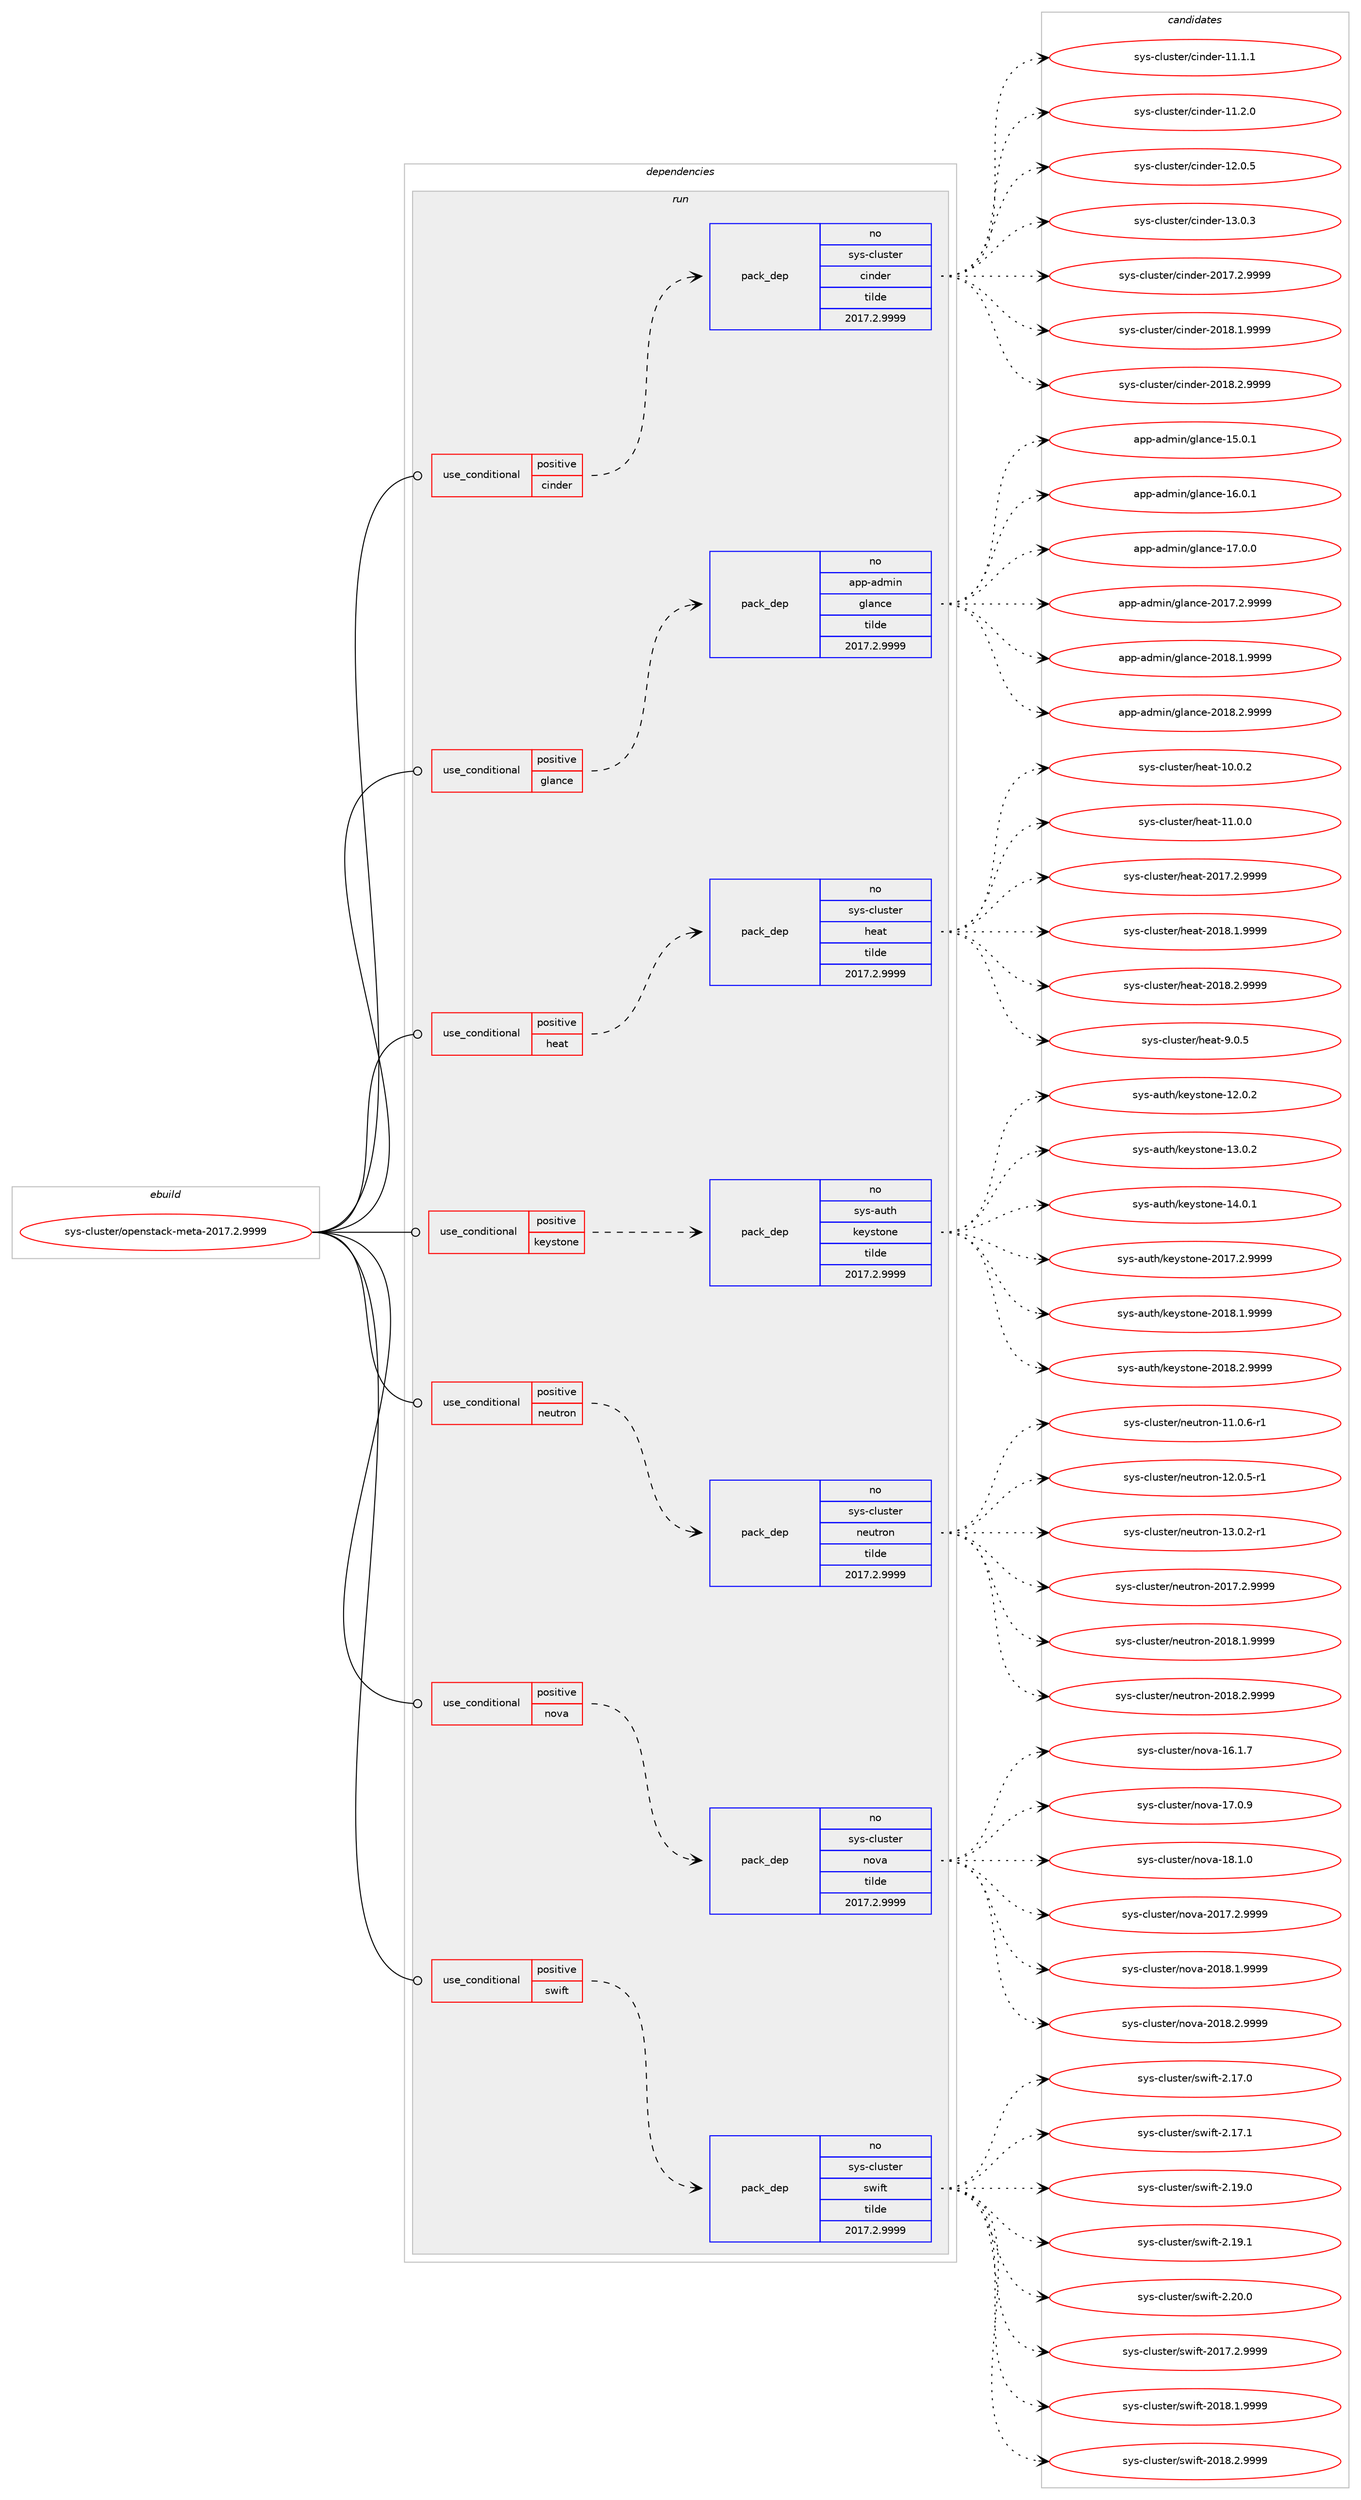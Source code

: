 digraph prolog {

# *************
# Graph options
# *************

newrank=true;
concentrate=true;
compound=true;
graph [rankdir=LR,fontname=Helvetica,fontsize=10,ranksep=1.5];#, ranksep=2.5, nodesep=0.2];
edge  [arrowhead=vee];
node  [fontname=Helvetica,fontsize=10];

# **********
# The ebuild
# **********

subgraph cluster_leftcol {
color=gray;
rank=same;
label=<<i>ebuild</i>>;
id [label="sys-cluster/openstack-meta-2017.2.9999", color=red, width=4, href="../sys-cluster/openstack-meta-2017.2.9999.svg"];
}

# ****************
# The dependencies
# ****************

subgraph cluster_midcol {
color=gray;
label=<<i>dependencies</i>>;
subgraph cluster_compile {
fillcolor="#eeeeee";
style=filled;
label=<<i>compile</i>>;
}
subgraph cluster_compileandrun {
fillcolor="#eeeeee";
style=filled;
label=<<i>compile and run</i>>;
}
subgraph cluster_run {
fillcolor="#eeeeee";
style=filled;
label=<<i>run</i>>;
subgraph cond459135 {
dependency1725586 [label=<<TABLE BORDER="0" CELLBORDER="1" CELLSPACING="0" CELLPADDING="4"><TR><TD ROWSPAN="3" CELLPADDING="10">use_conditional</TD></TR><TR><TD>positive</TD></TR><TR><TD>cinder</TD></TR></TABLE>>, shape=none, color=red];
subgraph pack1238183 {
dependency1725587 [label=<<TABLE BORDER="0" CELLBORDER="1" CELLSPACING="0" CELLPADDING="4" WIDTH="220"><TR><TD ROWSPAN="6" CELLPADDING="30">pack_dep</TD></TR><TR><TD WIDTH="110">no</TD></TR><TR><TD>sys-cluster</TD></TR><TR><TD>cinder</TD></TR><TR><TD>tilde</TD></TR><TR><TD>2017.2.9999</TD></TR></TABLE>>, shape=none, color=blue];
}
dependency1725586:e -> dependency1725587:w [weight=20,style="dashed",arrowhead="vee"];
}
id:e -> dependency1725586:w [weight=20,style="solid",arrowhead="odot"];
subgraph cond459136 {
dependency1725588 [label=<<TABLE BORDER="0" CELLBORDER="1" CELLSPACING="0" CELLPADDING="4"><TR><TD ROWSPAN="3" CELLPADDING="10">use_conditional</TD></TR><TR><TD>positive</TD></TR><TR><TD>glance</TD></TR></TABLE>>, shape=none, color=red];
subgraph pack1238184 {
dependency1725589 [label=<<TABLE BORDER="0" CELLBORDER="1" CELLSPACING="0" CELLPADDING="4" WIDTH="220"><TR><TD ROWSPAN="6" CELLPADDING="30">pack_dep</TD></TR><TR><TD WIDTH="110">no</TD></TR><TR><TD>app-admin</TD></TR><TR><TD>glance</TD></TR><TR><TD>tilde</TD></TR><TR><TD>2017.2.9999</TD></TR></TABLE>>, shape=none, color=blue];
}
dependency1725588:e -> dependency1725589:w [weight=20,style="dashed",arrowhead="vee"];
}
id:e -> dependency1725588:w [weight=20,style="solid",arrowhead="odot"];
subgraph cond459137 {
dependency1725590 [label=<<TABLE BORDER="0" CELLBORDER="1" CELLSPACING="0" CELLPADDING="4"><TR><TD ROWSPAN="3" CELLPADDING="10">use_conditional</TD></TR><TR><TD>positive</TD></TR><TR><TD>heat</TD></TR></TABLE>>, shape=none, color=red];
subgraph pack1238185 {
dependency1725591 [label=<<TABLE BORDER="0" CELLBORDER="1" CELLSPACING="0" CELLPADDING="4" WIDTH="220"><TR><TD ROWSPAN="6" CELLPADDING="30">pack_dep</TD></TR><TR><TD WIDTH="110">no</TD></TR><TR><TD>sys-cluster</TD></TR><TR><TD>heat</TD></TR><TR><TD>tilde</TD></TR><TR><TD>2017.2.9999</TD></TR></TABLE>>, shape=none, color=blue];
}
dependency1725590:e -> dependency1725591:w [weight=20,style="dashed",arrowhead="vee"];
}
id:e -> dependency1725590:w [weight=20,style="solid",arrowhead="odot"];
subgraph cond459138 {
dependency1725592 [label=<<TABLE BORDER="0" CELLBORDER="1" CELLSPACING="0" CELLPADDING="4"><TR><TD ROWSPAN="3" CELLPADDING="10">use_conditional</TD></TR><TR><TD>positive</TD></TR><TR><TD>keystone</TD></TR></TABLE>>, shape=none, color=red];
subgraph pack1238186 {
dependency1725593 [label=<<TABLE BORDER="0" CELLBORDER="1" CELLSPACING="0" CELLPADDING="4" WIDTH="220"><TR><TD ROWSPAN="6" CELLPADDING="30">pack_dep</TD></TR><TR><TD WIDTH="110">no</TD></TR><TR><TD>sys-auth</TD></TR><TR><TD>keystone</TD></TR><TR><TD>tilde</TD></TR><TR><TD>2017.2.9999</TD></TR></TABLE>>, shape=none, color=blue];
}
dependency1725592:e -> dependency1725593:w [weight=20,style="dashed",arrowhead="vee"];
}
id:e -> dependency1725592:w [weight=20,style="solid",arrowhead="odot"];
subgraph cond459139 {
dependency1725594 [label=<<TABLE BORDER="0" CELLBORDER="1" CELLSPACING="0" CELLPADDING="4"><TR><TD ROWSPAN="3" CELLPADDING="10">use_conditional</TD></TR><TR><TD>positive</TD></TR><TR><TD>neutron</TD></TR></TABLE>>, shape=none, color=red];
subgraph pack1238187 {
dependency1725595 [label=<<TABLE BORDER="0" CELLBORDER="1" CELLSPACING="0" CELLPADDING="4" WIDTH="220"><TR><TD ROWSPAN="6" CELLPADDING="30">pack_dep</TD></TR><TR><TD WIDTH="110">no</TD></TR><TR><TD>sys-cluster</TD></TR><TR><TD>neutron</TD></TR><TR><TD>tilde</TD></TR><TR><TD>2017.2.9999</TD></TR></TABLE>>, shape=none, color=blue];
}
dependency1725594:e -> dependency1725595:w [weight=20,style="dashed",arrowhead="vee"];
}
id:e -> dependency1725594:w [weight=20,style="solid",arrowhead="odot"];
subgraph cond459140 {
dependency1725596 [label=<<TABLE BORDER="0" CELLBORDER="1" CELLSPACING="0" CELLPADDING="4"><TR><TD ROWSPAN="3" CELLPADDING="10">use_conditional</TD></TR><TR><TD>positive</TD></TR><TR><TD>nova</TD></TR></TABLE>>, shape=none, color=red];
subgraph pack1238188 {
dependency1725597 [label=<<TABLE BORDER="0" CELLBORDER="1" CELLSPACING="0" CELLPADDING="4" WIDTH="220"><TR><TD ROWSPAN="6" CELLPADDING="30">pack_dep</TD></TR><TR><TD WIDTH="110">no</TD></TR><TR><TD>sys-cluster</TD></TR><TR><TD>nova</TD></TR><TR><TD>tilde</TD></TR><TR><TD>2017.2.9999</TD></TR></TABLE>>, shape=none, color=blue];
}
dependency1725596:e -> dependency1725597:w [weight=20,style="dashed",arrowhead="vee"];
}
id:e -> dependency1725596:w [weight=20,style="solid",arrowhead="odot"];
subgraph cond459141 {
dependency1725598 [label=<<TABLE BORDER="0" CELLBORDER="1" CELLSPACING="0" CELLPADDING="4"><TR><TD ROWSPAN="3" CELLPADDING="10">use_conditional</TD></TR><TR><TD>positive</TD></TR><TR><TD>swift</TD></TR></TABLE>>, shape=none, color=red];
subgraph pack1238189 {
dependency1725599 [label=<<TABLE BORDER="0" CELLBORDER="1" CELLSPACING="0" CELLPADDING="4" WIDTH="220"><TR><TD ROWSPAN="6" CELLPADDING="30">pack_dep</TD></TR><TR><TD WIDTH="110">no</TD></TR><TR><TD>sys-cluster</TD></TR><TR><TD>swift</TD></TR><TR><TD>tilde</TD></TR><TR><TD>2017.2.9999</TD></TR></TABLE>>, shape=none, color=blue];
}
dependency1725598:e -> dependency1725599:w [weight=20,style="dashed",arrowhead="vee"];
}
id:e -> dependency1725598:w [weight=20,style="solid",arrowhead="odot"];
}
}

# **************
# The candidates
# **************

subgraph cluster_choices {
rank=same;
color=gray;
label=<<i>candidates</i>>;

subgraph choice1238183 {
color=black;
nodesep=1;
choice1151211154599108117115116101114479910511010010111445494946494649 [label="sys-cluster/cinder-11.1.1", color=red, width=4,href="../sys-cluster/cinder-11.1.1.svg"];
choice1151211154599108117115116101114479910511010010111445494946504648 [label="sys-cluster/cinder-11.2.0", color=red, width=4,href="../sys-cluster/cinder-11.2.0.svg"];
choice1151211154599108117115116101114479910511010010111445495046484653 [label="sys-cluster/cinder-12.0.5", color=red, width=4,href="../sys-cluster/cinder-12.0.5.svg"];
choice1151211154599108117115116101114479910511010010111445495146484651 [label="sys-cluster/cinder-13.0.3", color=red, width=4,href="../sys-cluster/cinder-13.0.3.svg"];
choice11512111545991081171151161011144799105110100101114455048495546504657575757 [label="sys-cluster/cinder-2017.2.9999", color=red, width=4,href="../sys-cluster/cinder-2017.2.9999.svg"];
choice11512111545991081171151161011144799105110100101114455048495646494657575757 [label="sys-cluster/cinder-2018.1.9999", color=red, width=4,href="../sys-cluster/cinder-2018.1.9999.svg"];
choice11512111545991081171151161011144799105110100101114455048495646504657575757 [label="sys-cluster/cinder-2018.2.9999", color=red, width=4,href="../sys-cluster/cinder-2018.2.9999.svg"];
dependency1725587:e -> choice1151211154599108117115116101114479910511010010111445494946494649:w [style=dotted,weight="100"];
dependency1725587:e -> choice1151211154599108117115116101114479910511010010111445494946504648:w [style=dotted,weight="100"];
dependency1725587:e -> choice1151211154599108117115116101114479910511010010111445495046484653:w [style=dotted,weight="100"];
dependency1725587:e -> choice1151211154599108117115116101114479910511010010111445495146484651:w [style=dotted,weight="100"];
dependency1725587:e -> choice11512111545991081171151161011144799105110100101114455048495546504657575757:w [style=dotted,weight="100"];
dependency1725587:e -> choice11512111545991081171151161011144799105110100101114455048495646494657575757:w [style=dotted,weight="100"];
dependency1725587:e -> choice11512111545991081171151161011144799105110100101114455048495646504657575757:w [style=dotted,weight="100"];
}
subgraph choice1238184 {
color=black;
nodesep=1;
choice97112112459710010910511047103108971109910145495346484649 [label="app-admin/glance-15.0.1", color=red, width=4,href="../app-admin/glance-15.0.1.svg"];
choice97112112459710010910511047103108971109910145495446484649 [label="app-admin/glance-16.0.1", color=red, width=4,href="../app-admin/glance-16.0.1.svg"];
choice97112112459710010910511047103108971109910145495546484648 [label="app-admin/glance-17.0.0", color=red, width=4,href="../app-admin/glance-17.0.0.svg"];
choice971121124597100109105110471031089711099101455048495546504657575757 [label="app-admin/glance-2017.2.9999", color=red, width=4,href="../app-admin/glance-2017.2.9999.svg"];
choice971121124597100109105110471031089711099101455048495646494657575757 [label="app-admin/glance-2018.1.9999", color=red, width=4,href="../app-admin/glance-2018.1.9999.svg"];
choice971121124597100109105110471031089711099101455048495646504657575757 [label="app-admin/glance-2018.2.9999", color=red, width=4,href="../app-admin/glance-2018.2.9999.svg"];
dependency1725589:e -> choice97112112459710010910511047103108971109910145495346484649:w [style=dotted,weight="100"];
dependency1725589:e -> choice97112112459710010910511047103108971109910145495446484649:w [style=dotted,weight="100"];
dependency1725589:e -> choice97112112459710010910511047103108971109910145495546484648:w [style=dotted,weight="100"];
dependency1725589:e -> choice971121124597100109105110471031089711099101455048495546504657575757:w [style=dotted,weight="100"];
dependency1725589:e -> choice971121124597100109105110471031089711099101455048495646494657575757:w [style=dotted,weight="100"];
dependency1725589:e -> choice971121124597100109105110471031089711099101455048495646504657575757:w [style=dotted,weight="100"];
}
subgraph choice1238185 {
color=black;
nodesep=1;
choice1151211154599108117115116101114471041019711645494846484650 [label="sys-cluster/heat-10.0.2", color=red, width=4,href="../sys-cluster/heat-10.0.2.svg"];
choice1151211154599108117115116101114471041019711645494946484648 [label="sys-cluster/heat-11.0.0", color=red, width=4,href="../sys-cluster/heat-11.0.0.svg"];
choice11512111545991081171151161011144710410197116455048495546504657575757 [label="sys-cluster/heat-2017.2.9999", color=red, width=4,href="../sys-cluster/heat-2017.2.9999.svg"];
choice11512111545991081171151161011144710410197116455048495646494657575757 [label="sys-cluster/heat-2018.1.9999", color=red, width=4,href="../sys-cluster/heat-2018.1.9999.svg"];
choice11512111545991081171151161011144710410197116455048495646504657575757 [label="sys-cluster/heat-2018.2.9999", color=red, width=4,href="../sys-cluster/heat-2018.2.9999.svg"];
choice11512111545991081171151161011144710410197116455746484653 [label="sys-cluster/heat-9.0.5", color=red, width=4,href="../sys-cluster/heat-9.0.5.svg"];
dependency1725591:e -> choice1151211154599108117115116101114471041019711645494846484650:w [style=dotted,weight="100"];
dependency1725591:e -> choice1151211154599108117115116101114471041019711645494946484648:w [style=dotted,weight="100"];
dependency1725591:e -> choice11512111545991081171151161011144710410197116455048495546504657575757:w [style=dotted,weight="100"];
dependency1725591:e -> choice11512111545991081171151161011144710410197116455048495646494657575757:w [style=dotted,weight="100"];
dependency1725591:e -> choice11512111545991081171151161011144710410197116455048495646504657575757:w [style=dotted,weight="100"];
dependency1725591:e -> choice11512111545991081171151161011144710410197116455746484653:w [style=dotted,weight="100"];
}
subgraph choice1238186 {
color=black;
nodesep=1;
choice11512111545971171161044710710112111511611111010145495046484650 [label="sys-auth/keystone-12.0.2", color=red, width=4,href="../sys-auth/keystone-12.0.2.svg"];
choice11512111545971171161044710710112111511611111010145495146484650 [label="sys-auth/keystone-13.0.2", color=red, width=4,href="../sys-auth/keystone-13.0.2.svg"];
choice11512111545971171161044710710112111511611111010145495246484649 [label="sys-auth/keystone-14.0.1", color=red, width=4,href="../sys-auth/keystone-14.0.1.svg"];
choice115121115459711711610447107101121115116111110101455048495546504657575757 [label="sys-auth/keystone-2017.2.9999", color=red, width=4,href="../sys-auth/keystone-2017.2.9999.svg"];
choice115121115459711711610447107101121115116111110101455048495646494657575757 [label="sys-auth/keystone-2018.1.9999", color=red, width=4,href="../sys-auth/keystone-2018.1.9999.svg"];
choice115121115459711711610447107101121115116111110101455048495646504657575757 [label="sys-auth/keystone-2018.2.9999", color=red, width=4,href="../sys-auth/keystone-2018.2.9999.svg"];
dependency1725593:e -> choice11512111545971171161044710710112111511611111010145495046484650:w [style=dotted,weight="100"];
dependency1725593:e -> choice11512111545971171161044710710112111511611111010145495146484650:w [style=dotted,weight="100"];
dependency1725593:e -> choice11512111545971171161044710710112111511611111010145495246484649:w [style=dotted,weight="100"];
dependency1725593:e -> choice115121115459711711610447107101121115116111110101455048495546504657575757:w [style=dotted,weight="100"];
dependency1725593:e -> choice115121115459711711610447107101121115116111110101455048495646494657575757:w [style=dotted,weight="100"];
dependency1725593:e -> choice115121115459711711610447107101121115116111110101455048495646504657575757:w [style=dotted,weight="100"];
}
subgraph choice1238187 {
color=black;
nodesep=1;
choice115121115459910811711511610111447110101117116114111110454949464846544511449 [label="sys-cluster/neutron-11.0.6-r1", color=red, width=4,href="../sys-cluster/neutron-11.0.6-r1.svg"];
choice115121115459910811711511610111447110101117116114111110454950464846534511449 [label="sys-cluster/neutron-12.0.5-r1", color=red, width=4,href="../sys-cluster/neutron-12.0.5-r1.svg"];
choice115121115459910811711511610111447110101117116114111110454951464846504511449 [label="sys-cluster/neutron-13.0.2-r1", color=red, width=4,href="../sys-cluster/neutron-13.0.2-r1.svg"];
choice115121115459910811711511610111447110101117116114111110455048495546504657575757 [label="sys-cluster/neutron-2017.2.9999", color=red, width=4,href="../sys-cluster/neutron-2017.2.9999.svg"];
choice115121115459910811711511610111447110101117116114111110455048495646494657575757 [label="sys-cluster/neutron-2018.1.9999", color=red, width=4,href="../sys-cluster/neutron-2018.1.9999.svg"];
choice115121115459910811711511610111447110101117116114111110455048495646504657575757 [label="sys-cluster/neutron-2018.2.9999", color=red, width=4,href="../sys-cluster/neutron-2018.2.9999.svg"];
dependency1725595:e -> choice115121115459910811711511610111447110101117116114111110454949464846544511449:w [style=dotted,weight="100"];
dependency1725595:e -> choice115121115459910811711511610111447110101117116114111110454950464846534511449:w [style=dotted,weight="100"];
dependency1725595:e -> choice115121115459910811711511610111447110101117116114111110454951464846504511449:w [style=dotted,weight="100"];
dependency1725595:e -> choice115121115459910811711511610111447110101117116114111110455048495546504657575757:w [style=dotted,weight="100"];
dependency1725595:e -> choice115121115459910811711511610111447110101117116114111110455048495646494657575757:w [style=dotted,weight="100"];
dependency1725595:e -> choice115121115459910811711511610111447110101117116114111110455048495646504657575757:w [style=dotted,weight="100"];
}
subgraph choice1238188 {
color=black;
nodesep=1;
choice1151211154599108117115116101114471101111189745495446494655 [label="sys-cluster/nova-16.1.7", color=red, width=4,href="../sys-cluster/nova-16.1.7.svg"];
choice1151211154599108117115116101114471101111189745495546484657 [label="sys-cluster/nova-17.0.9", color=red, width=4,href="../sys-cluster/nova-17.0.9.svg"];
choice1151211154599108117115116101114471101111189745495646494648 [label="sys-cluster/nova-18.1.0", color=red, width=4,href="../sys-cluster/nova-18.1.0.svg"];
choice11512111545991081171151161011144711011111897455048495546504657575757 [label="sys-cluster/nova-2017.2.9999", color=red, width=4,href="../sys-cluster/nova-2017.2.9999.svg"];
choice11512111545991081171151161011144711011111897455048495646494657575757 [label="sys-cluster/nova-2018.1.9999", color=red, width=4,href="../sys-cluster/nova-2018.1.9999.svg"];
choice11512111545991081171151161011144711011111897455048495646504657575757 [label="sys-cluster/nova-2018.2.9999", color=red, width=4,href="../sys-cluster/nova-2018.2.9999.svg"];
dependency1725597:e -> choice1151211154599108117115116101114471101111189745495446494655:w [style=dotted,weight="100"];
dependency1725597:e -> choice1151211154599108117115116101114471101111189745495546484657:w [style=dotted,weight="100"];
dependency1725597:e -> choice1151211154599108117115116101114471101111189745495646494648:w [style=dotted,weight="100"];
dependency1725597:e -> choice11512111545991081171151161011144711011111897455048495546504657575757:w [style=dotted,weight="100"];
dependency1725597:e -> choice11512111545991081171151161011144711011111897455048495646494657575757:w [style=dotted,weight="100"];
dependency1725597:e -> choice11512111545991081171151161011144711011111897455048495646504657575757:w [style=dotted,weight="100"];
}
subgraph choice1238189 {
color=black;
nodesep=1;
choice11512111545991081171151161011144711511910510211645504649554648 [label="sys-cluster/swift-2.17.0", color=red, width=4,href="../sys-cluster/swift-2.17.0.svg"];
choice11512111545991081171151161011144711511910510211645504649554649 [label="sys-cluster/swift-2.17.1", color=red, width=4,href="../sys-cluster/swift-2.17.1.svg"];
choice11512111545991081171151161011144711511910510211645504649574648 [label="sys-cluster/swift-2.19.0", color=red, width=4,href="../sys-cluster/swift-2.19.0.svg"];
choice11512111545991081171151161011144711511910510211645504649574649 [label="sys-cluster/swift-2.19.1", color=red, width=4,href="../sys-cluster/swift-2.19.1.svg"];
choice11512111545991081171151161011144711511910510211645504650484648 [label="sys-cluster/swift-2.20.0", color=red, width=4,href="../sys-cluster/swift-2.20.0.svg"];
choice115121115459910811711511610111447115119105102116455048495546504657575757 [label="sys-cluster/swift-2017.2.9999", color=red, width=4,href="../sys-cluster/swift-2017.2.9999.svg"];
choice115121115459910811711511610111447115119105102116455048495646494657575757 [label="sys-cluster/swift-2018.1.9999", color=red, width=4,href="../sys-cluster/swift-2018.1.9999.svg"];
choice115121115459910811711511610111447115119105102116455048495646504657575757 [label="sys-cluster/swift-2018.2.9999", color=red, width=4,href="../sys-cluster/swift-2018.2.9999.svg"];
dependency1725599:e -> choice11512111545991081171151161011144711511910510211645504649554648:w [style=dotted,weight="100"];
dependency1725599:e -> choice11512111545991081171151161011144711511910510211645504649554649:w [style=dotted,weight="100"];
dependency1725599:e -> choice11512111545991081171151161011144711511910510211645504649574648:w [style=dotted,weight="100"];
dependency1725599:e -> choice11512111545991081171151161011144711511910510211645504649574649:w [style=dotted,weight="100"];
dependency1725599:e -> choice11512111545991081171151161011144711511910510211645504650484648:w [style=dotted,weight="100"];
dependency1725599:e -> choice115121115459910811711511610111447115119105102116455048495546504657575757:w [style=dotted,weight="100"];
dependency1725599:e -> choice115121115459910811711511610111447115119105102116455048495646494657575757:w [style=dotted,weight="100"];
dependency1725599:e -> choice115121115459910811711511610111447115119105102116455048495646504657575757:w [style=dotted,weight="100"];
}
}

}
